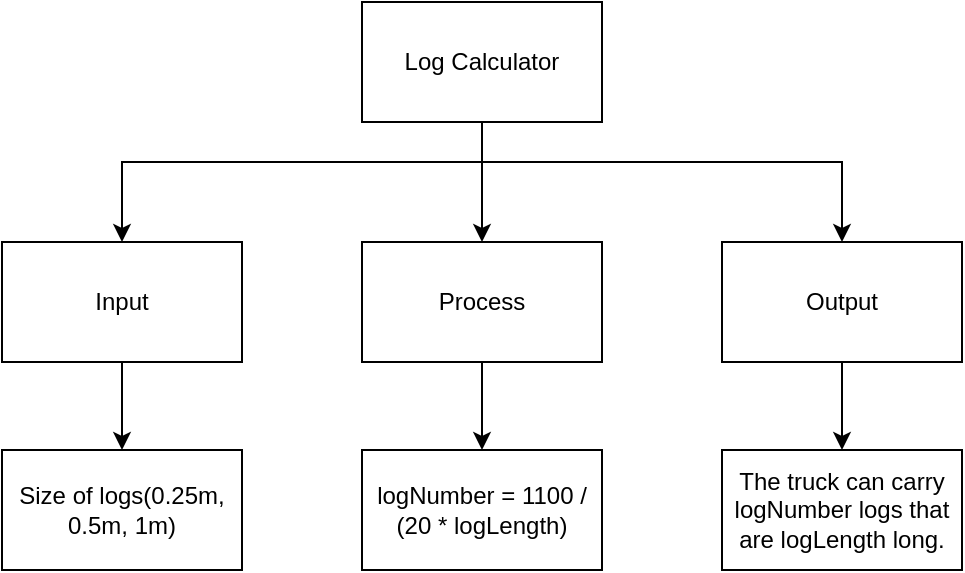 <mxfile>
    <diagram id="NzsklzAfA6btZbwGXR4g" name="Page-1">
        <mxGraphModel dx="1726" dy="1018" grid="1" gridSize="10" guides="1" tooltips="1" connect="1" arrows="1" fold="1" page="1" pageScale="1" pageWidth="850" pageHeight="1100" math="0" shadow="0">
            <root>
                <mxCell id="0"/>
                <mxCell id="1" parent="0"/>
                <mxCell id="2" style="edgeStyle=orthogonalEdgeStyle;html=1;rounded=0;" edge="1" parent="1" source="5" target="7">
                    <mxGeometry relative="1" as="geometry"/>
                </mxCell>
                <mxCell id="3" style="edgeStyle=orthogonalEdgeStyle;rounded=0;html=1;" edge="1" parent="1" source="5" target="9">
                    <mxGeometry relative="1" as="geometry">
                        <Array as="points">
                            <mxPoint x="438" y="156"/>
                            <mxPoint x="618" y="156"/>
                        </Array>
                    </mxGeometry>
                </mxCell>
                <mxCell id="4" style="edgeStyle=orthogonalEdgeStyle;rounded=0;html=1;" edge="1" parent="1" source="5" target="11">
                    <mxGeometry relative="1" as="geometry">
                        <Array as="points">
                            <mxPoint x="438" y="156"/>
                            <mxPoint x="258" y="156"/>
                        </Array>
                    </mxGeometry>
                </mxCell>
                <mxCell id="5" value="Log Calculator" style="rounded=0;whiteSpace=wrap;html=1;" vertex="1" parent="1">
                    <mxGeometry x="378" y="76" width="120" height="60" as="geometry"/>
                </mxCell>
                <mxCell id="6" style="edgeStyle=orthogonalEdgeStyle;shape=connector;rounded=0;html=1;exitX=0.5;exitY=1;exitDx=0;exitDy=0;entryX=0.5;entryY=0;entryDx=0;entryDy=0;labelBackgroundColor=default;strokeColor=default;fontFamily=Helvetica;fontSize=11;fontColor=default;endArrow=classic;" edge="1" parent="1" source="7" target="13">
                    <mxGeometry relative="1" as="geometry"/>
                </mxCell>
                <mxCell id="7" value="Process" style="rounded=0;whiteSpace=wrap;html=1;" vertex="1" parent="1">
                    <mxGeometry x="378" y="196" width="120" height="60" as="geometry"/>
                </mxCell>
                <mxCell id="8" style="edgeStyle=orthogonalEdgeStyle;shape=connector;rounded=0;html=1;entryX=0.5;entryY=0;entryDx=0;entryDy=0;labelBackgroundColor=default;strokeColor=default;fontFamily=Helvetica;fontSize=11;fontColor=default;endArrow=classic;" edge="1" parent="1" source="9" target="14">
                    <mxGeometry relative="1" as="geometry"/>
                </mxCell>
                <mxCell id="9" value="Output" style="rounded=0;whiteSpace=wrap;html=1;" vertex="1" parent="1">
                    <mxGeometry x="558" y="196" width="120" height="60" as="geometry"/>
                </mxCell>
                <mxCell id="10" style="edgeStyle=orthogonalEdgeStyle;html=1;entryX=0.5;entryY=0;entryDx=0;entryDy=0;rounded=0;" edge="1" parent="1" source="11" target="12">
                    <mxGeometry relative="1" as="geometry"/>
                </mxCell>
                <mxCell id="11" value="Input" style="rounded=0;whiteSpace=wrap;html=1;" vertex="1" parent="1">
                    <mxGeometry x="198" y="196" width="120" height="60" as="geometry"/>
                </mxCell>
                <mxCell id="12" value="Size of logs(0.25m, 0.5m, 1m)" style="rounded=0;whiteSpace=wrap;html=1;" vertex="1" parent="1">
                    <mxGeometry x="198" y="300" width="120" height="60" as="geometry"/>
                </mxCell>
                <mxCell id="13" value="logNumber = 1100 / (20 * logLength)" style="rounded=0;whiteSpace=wrap;html=1;" vertex="1" parent="1">
                    <mxGeometry x="378" y="300" width="120" height="60" as="geometry"/>
                </mxCell>
                <mxCell id="14" value="The truck can carry logNumber logs that are logLength long." style="rounded=0;whiteSpace=wrap;html=1;" vertex="1" parent="1">
                    <mxGeometry x="558" y="300" width="120" height="60" as="geometry"/>
                </mxCell>
            </root>
        </mxGraphModel>
    </diagram>
</mxfile>